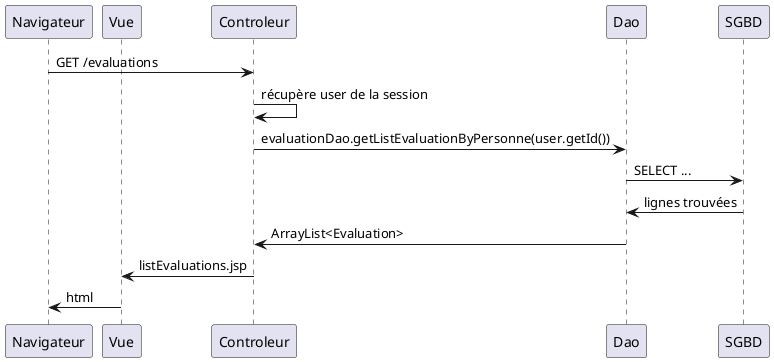@startuml
' par défaut, les couches sont disposées dans l'ordre d'apparition
' nous utilison participant pour préciser qu'après Navigateur il y a Vue et non Controleur
participant Navigateur
participant Vue

Navigateur -> Controleur: GET /evaluations
Controleur -> Controleur: récupère user de la session
Controleur -> Dao: evaluationDao.getListEvaluationByPersonne(user.getId())
Dao -> SGBD: SELECT ...
SGBD -> Dao: lignes trouvées
Dao -> Controleur: ArrayList<Evaluation>
Controleur -> Vue: listEvaluations.jsp
Vue -> Navigateur: html
@enduml

